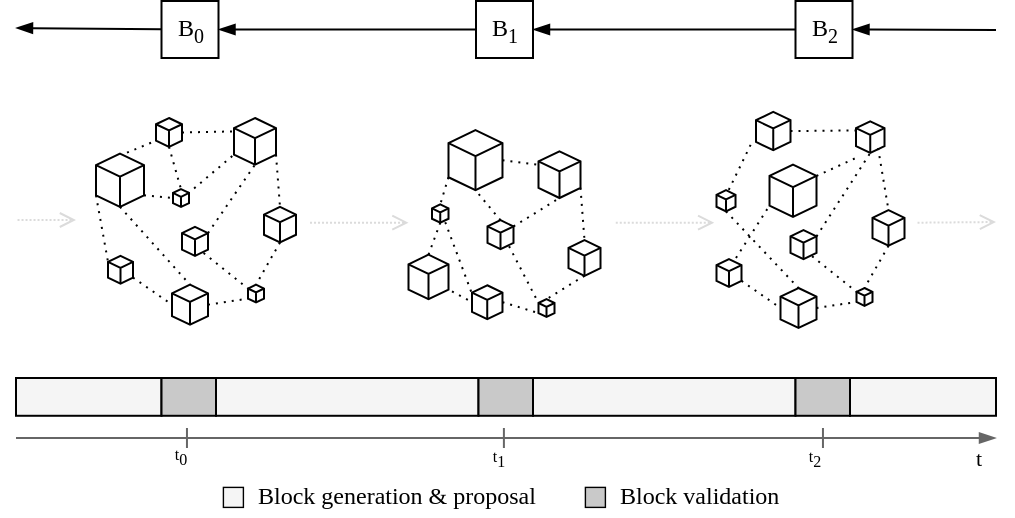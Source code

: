 <mxfile version="20.6.0" type="device"><diagram id="52Fil-ZEFSXjxUA1MLYX" name="Page-1"><mxGraphModel dx="903" dy="497" grid="1" gridSize="10" guides="1" tooltips="1" connect="1" arrows="1" fold="1" page="1" pageScale="1" pageWidth="850" pageHeight="1100" math="0" shadow="0"><root><mxCell id="0"/><mxCell id="1" parent="0"/><mxCell id="xzdlSLWQB2oc0SNIqDVP-1" value="" style="endArrow=blockThin;html=1;rounded=0;endFill=1;fillColor=#f5f5f5;strokeColor=#666666;" parent="1" edge="1"><mxGeometry width="50" height="50" relative="1" as="geometry"><mxPoint x="150" y="340" as="sourcePoint"/><mxPoint x="640" y="340" as="targetPoint"/></mxGeometry></mxCell><mxCell id="xzdlSLWQB2oc0SNIqDVP-2" value="t" style="edgeLabel;html=1;align=center;verticalAlign=middle;resizable=0;points=[];fontFamily=Times New Roman;" parent="xzdlSLWQB2oc0SNIqDVP-1" vertex="1" connectable="0"><mxGeometry x="0.936" y="-2" relative="1" as="geometry"><mxPoint x="6" y="8" as="offset"/></mxGeometry></mxCell><mxCell id="xzdlSLWQB2oc0SNIqDVP-86" value="t&lt;sub style=&quot;font-size: 8px;&quot;&gt;0&lt;/sub&gt;" style="edgeLabel;html=1;align=center;verticalAlign=middle;resizable=0;points=[];fontFamily=Times New Roman;fontSize=8;" parent="xzdlSLWQB2oc0SNIqDVP-1" vertex="1" connectable="0"><mxGeometry x="-0.692" y="2" relative="1" as="geometry"><mxPoint x="6" y="12" as="offset"/></mxGeometry></mxCell><mxCell id="xzdlSLWQB2oc0SNIqDVP-4" value="" style="html=1;whiteSpace=wrap;shape=isoCube2;backgroundOutline=1;isoAngle=15;aspect=fixed;" parent="1" vertex="1"><mxGeometry x="190" y="197.78" width="24" height="26.66" as="geometry"/></mxCell><mxCell id="xzdlSLWQB2oc0SNIqDVP-5" value="" style="html=1;whiteSpace=wrap;shape=isoCube2;backgroundOutline=1;isoAngle=15;aspect=fixed;" parent="1" vertex="1"><mxGeometry x="220" y="180" width="13" height="14.45" as="geometry"/></mxCell><mxCell id="xzdlSLWQB2oc0SNIqDVP-6" value="" style="html=1;whiteSpace=wrap;shape=isoCube2;backgroundOutline=1;isoAngle=15;aspect=fixed;" parent="1" vertex="1"><mxGeometry x="274" y="224.44" width="16" height="17.78" as="geometry"/></mxCell><mxCell id="xzdlSLWQB2oc0SNIqDVP-7" value="" style="html=1;whiteSpace=wrap;shape=isoCube2;backgroundOutline=1;isoAngle=15;aspect=fixed;" parent="1" vertex="1"><mxGeometry x="266" y="263.34" width="8" height="8.89" as="geometry"/></mxCell><mxCell id="xzdlSLWQB2oc0SNIqDVP-8" value="" style="html=1;whiteSpace=wrap;shape=isoCube2;backgroundOutline=1;isoAngle=15;aspect=fixed;" parent="1" vertex="1"><mxGeometry x="228" y="263.34" width="18" height="20" as="geometry"/></mxCell><mxCell id="xzdlSLWQB2oc0SNIqDVP-9" value="" style="html=1;whiteSpace=wrap;shape=isoCube2;backgroundOutline=1;isoAngle=15;aspect=fixed;" parent="1" vertex="1"><mxGeometry x="233" y="234.45" width="13" height="14.45" as="geometry"/></mxCell><mxCell id="xzdlSLWQB2oc0SNIqDVP-10" value="" style="html=1;whiteSpace=wrap;shape=isoCube2;backgroundOutline=1;isoAngle=15;aspect=fixed;" parent="1" vertex="1"><mxGeometry x="259" y="180.0" width="21" height="23.34" as="geometry"/></mxCell><mxCell id="xzdlSLWQB2oc0SNIqDVP-11" value="" style="html=1;whiteSpace=wrap;shape=isoCube2;backgroundOutline=1;isoAngle=15;aspect=fixed;" parent="1" vertex="1"><mxGeometry x="196" y="248.9" width="12.5" height="13.89" as="geometry"/></mxCell><mxCell id="xzdlSLWQB2oc0SNIqDVP-13" value="" style="html=1;whiteSpace=wrap;shape=isoCube2;backgroundOutline=1;isoAngle=15;aspect=fixed;" parent="1" vertex="1"><mxGeometry x="228.5" y="215.55" width="8" height="8.89" as="geometry"/></mxCell><mxCell id="xzdlSLWQB2oc0SNIqDVP-14" value="" style="endArrow=none;dashed=1;html=1;dashPattern=1 3;strokeWidth=1;rounded=0;entryX=0;entryY=0;entryDx=0;entryDy=18.298;entryPerimeter=0;" parent="1" target="xzdlSLWQB2oc0SNIqDVP-10" edge="1"><mxGeometry width="50" height="50" relative="1" as="geometry"><mxPoint x="236" y="217.78" as="sourcePoint"/><mxPoint x="256" y="197.78" as="targetPoint"/></mxGeometry></mxCell><mxCell id="xzdlSLWQB2oc0SNIqDVP-16" value="" style="endArrow=none;dashed=1;html=1;dashPattern=1 3;strokeWidth=1;rounded=0;entryX=-0.145;entryY=0.839;entryDx=0;entryDy=0;entryPerimeter=0;exitX=0.646;exitY=-0.017;exitDx=0;exitDy=0;exitPerimeter=0;" parent="1" source="xzdlSLWQB2oc0SNIqDVP-4" target="xzdlSLWQB2oc0SNIqDVP-5" edge="1"><mxGeometry width="50" height="50" relative="1" as="geometry"><mxPoint x="196" y="247.78" as="sourcePoint"/><mxPoint x="246" y="197.78" as="targetPoint"/></mxGeometry></mxCell><mxCell id="xzdlSLWQB2oc0SNIqDVP-17" value="" style="endArrow=none;dashed=1;html=1;dashPattern=1 3;strokeWidth=1;rounded=0;entryX=0.5;entryY=1;entryDx=0;entryDy=0;entryPerimeter=0;exitX=0;exitY=0;exitDx=13;exitDy=3.121;exitPerimeter=0;" parent="1" source="xzdlSLWQB2oc0SNIqDVP-9" target="xzdlSLWQB2oc0SNIqDVP-10" edge="1"><mxGeometry width="50" height="50" relative="1" as="geometry"><mxPoint x="246" y="227.78" as="sourcePoint"/><mxPoint x="269" y="208.298" as="targetPoint"/></mxGeometry></mxCell><mxCell id="xzdlSLWQB2oc0SNIqDVP-18" value="" style="endArrow=none;dashed=1;html=1;dashPattern=1 3;strokeWidth=1;rounded=0;entryX=0.5;entryY=0;entryDx=0;entryDy=0;entryPerimeter=0;exitX=0.5;exitY=1;exitDx=0;exitDy=0;exitPerimeter=0;" parent="1" source="xzdlSLWQB2oc0SNIqDVP-6" target="xzdlSLWQB2oc0SNIqDVP-7" edge="1"><mxGeometry width="50" height="50" relative="1" as="geometry"><mxPoint x="262" y="247.571" as="sourcePoint"/><mxPoint x="279.5" y="213.34" as="targetPoint"/></mxGeometry></mxCell><mxCell id="xzdlSLWQB2oc0SNIqDVP-19" value="" style="endArrow=none;dashed=1;html=1;dashPattern=1 3;strokeWidth=1;rounded=0;entryX=0.5;entryY=0;entryDx=0;entryDy=0;entryPerimeter=0;exitX=0.5;exitY=1;exitDx=0;exitDy=0;exitPerimeter=0;" parent="1" source="xzdlSLWQB2oc0SNIqDVP-4" target="xzdlSLWQB2oc0SNIqDVP-8" edge="1"><mxGeometry width="50" height="50" relative="1" as="geometry"><mxPoint x="292" y="252.22" as="sourcePoint"/><mxPoint x="280.0" y="273.34" as="targetPoint"/></mxGeometry></mxCell><mxCell id="xzdlSLWQB2oc0SNIqDVP-21" value="" style="endArrow=none;dashed=1;html=1;dashPattern=1 3;strokeWidth=1;rounded=0;entryX=0;entryY=0;entryDx=0;entryDy=1.921;entryPerimeter=0;exitX=0.83;exitY=0.901;exitDx=0;exitDy=0;exitPerimeter=0;" parent="1" source="xzdlSLWQB2oc0SNIqDVP-9" target="xzdlSLWQB2oc0SNIqDVP-7" edge="1"><mxGeometry width="50" height="50" relative="1" as="geometry"><mxPoint x="242.5" y="234.44" as="sourcePoint"/><mxPoint x="212.25" y="258.9" as="targetPoint"/></mxGeometry></mxCell><mxCell id="xzdlSLWQB2oc0SNIqDVP-22" value="" style="endArrow=none;dashed=1;html=1;dashPattern=1 3;strokeWidth=1;rounded=0;entryX=0.5;entryY=0;entryDx=0;entryDy=0;entryPerimeter=0;exitX=0;exitY=0;exitDx=21;exitDy=18.298;exitPerimeter=0;" parent="1" source="xzdlSLWQB2oc0SNIqDVP-10" target="xzdlSLWQB2oc0SNIqDVP-6" edge="1"><mxGeometry width="50" height="50" relative="1" as="geometry"><mxPoint x="252.5" y="244.44" as="sourcePoint"/><mxPoint x="222.25" y="268.9" as="targetPoint"/></mxGeometry></mxCell><mxCell id="xzdlSLWQB2oc0SNIqDVP-23" value="" style="endArrow=none;dashed=1;html=1;dashPattern=1 3;strokeWidth=1;rounded=0;entryX=-0.022;entryY=0.288;entryDx=0;entryDy=0;entryPerimeter=0;exitX=1;exitY=0.5;exitDx=0;exitDy=0;exitPerimeter=0;" parent="1" source="xzdlSLWQB2oc0SNIqDVP-5" target="xzdlSLWQB2oc0SNIqDVP-10" edge="1"><mxGeometry width="50" height="50" relative="1" as="geometry"><mxPoint x="290" y="208.298" as="sourcePoint"/><mxPoint x="292" y="234.44" as="targetPoint"/></mxGeometry></mxCell><mxCell id="xzdlSLWQB2oc0SNIqDVP-26" value="" style="endArrow=none;dashed=1;html=1;dashPattern=1 3;strokeWidth=1;rounded=0;entryX=0;entryY=0;entryDx=0;entryDy=3.001;entryPerimeter=0;exitX=0;exitY=0;exitDx=0;exitDy=20.898;exitPerimeter=0;" parent="1" source="xzdlSLWQB2oc0SNIqDVP-4" target="xzdlSLWQB2oc0SNIqDVP-11" edge="1"><mxGeometry width="50" height="50" relative="1" as="geometry"><mxPoint x="300" y="218.298" as="sourcePoint"/><mxPoint x="302" y="244.44" as="targetPoint"/></mxGeometry></mxCell><mxCell id="xzdlSLWQB2oc0SNIqDVP-27" value="" style="endArrow=none;dashed=1;html=1;dashPattern=1 3;strokeWidth=1;rounded=0;entryX=0;entryY=0;entryDx=0;entryDy=6.969;entryPerimeter=0;exitX=1;exitY=0.5;exitDx=0;exitDy=0;exitPerimeter=0;" parent="1" source="xzdlSLWQB2oc0SNIqDVP-8" target="xzdlSLWQB2oc0SNIqDVP-7" edge="1"><mxGeometry width="50" height="50" relative="1" as="geometry"><mxPoint x="246" y="272.228" as="sourcePoint"/><mxPoint x="252" y="305.451" as="targetPoint"/></mxGeometry></mxCell><mxCell id="xzdlSLWQB2oc0SNIqDVP-28" value="" style="endArrow=none;dashed=1;html=1;dashPattern=1 3;strokeWidth=1;rounded=0;entryX=0;entryY=0.5;entryDx=0;entryDy=0;entryPerimeter=0;exitX=0;exitY=0;exitDx=12.5;exitDy=10.889;exitPerimeter=0;" parent="1" source="xzdlSLWQB2oc0SNIqDVP-11" target="xzdlSLWQB2oc0SNIqDVP-8" edge="1"><mxGeometry width="50" height="50" relative="1" as="geometry"><mxPoint x="210" y="238.678" as="sourcePoint"/><mxPoint x="216" y="271.901" as="targetPoint"/></mxGeometry></mxCell><mxCell id="xzdlSLWQB2oc0SNIqDVP-29" value="" style="endArrow=none;dashed=1;html=1;dashPattern=1 3;strokeWidth=1;rounded=0;entryX=0;entryY=0.5;entryDx=0;entryDy=0;entryPerimeter=0;exitX=0;exitY=0;exitDx=24.0;exitDy=20.898;exitPerimeter=0;" parent="1" source="xzdlSLWQB2oc0SNIqDVP-4" target="xzdlSLWQB2oc0SNIqDVP-13" edge="1"><mxGeometry width="50" height="50" relative="1" as="geometry"><mxPoint x="212" y="234.44" as="sourcePoint"/><mxPoint x="247" y="273.34" as="targetPoint"/></mxGeometry></mxCell><mxCell id="xzdlSLWQB2oc0SNIqDVP-30" value="" style="endArrow=none;dashed=1;html=1;dashPattern=1 3;strokeWidth=1;rounded=0;entryX=0.5;entryY=0;entryDx=0;entryDy=0;entryPerimeter=0;exitX=0.5;exitY=1;exitDx=0;exitDy=0;exitPerimeter=0;" parent="1" source="xzdlSLWQB2oc0SNIqDVP-5" target="xzdlSLWQB2oc0SNIqDVP-13" edge="1"><mxGeometry width="50" height="50" relative="1" as="geometry"><mxPoint x="224" y="228.678" as="sourcePoint"/><mxPoint x="238.5" y="229.995" as="targetPoint"/></mxGeometry></mxCell><mxCell id="xzdlSLWQB2oc0SNIqDVP-31" value="B&lt;sub&gt;0&lt;/sub&gt;" style="whiteSpace=wrap;html=1;aspect=fixed;fontFamily=Times New Roman;" parent="1" vertex="1"><mxGeometry x="222.75" y="121.5" width="28.5" height="28.5" as="geometry"/></mxCell><mxCell id="xzdlSLWQB2oc0SNIqDVP-82" style="edgeStyle=orthogonalEdgeStyle;rounded=0;orthogonalLoop=1;jettySize=auto;html=1;entryX=1;entryY=0.5;entryDx=0;entryDy=0;strokeWidth=1;endArrow=blockThin;endFill=1;" parent="1" source="xzdlSLWQB2oc0SNIqDVP-32" target="xzdlSLWQB2oc0SNIqDVP-31" edge="1"><mxGeometry relative="1" as="geometry"/></mxCell><mxCell id="xzdlSLWQB2oc0SNIqDVP-32" value="B&lt;sub&gt;1&lt;/sub&gt;" style="whiteSpace=wrap;html=1;aspect=fixed;fontFamily=Times New Roman;" parent="1" vertex="1"><mxGeometry x="380" y="121.5" width="28.5" height="28.5" as="geometry"/></mxCell><mxCell id="xzdlSLWQB2oc0SNIqDVP-81" style="edgeStyle=orthogonalEdgeStyle;rounded=0;orthogonalLoop=1;jettySize=auto;html=1;entryX=1;entryY=0.5;entryDx=0;entryDy=0;strokeWidth=1;endArrow=blockThin;endFill=1;" parent="1" source="xzdlSLWQB2oc0SNIqDVP-33" target="xzdlSLWQB2oc0SNIqDVP-32" edge="1"><mxGeometry relative="1" as="geometry"/></mxCell><mxCell id="xzdlSLWQB2oc0SNIqDVP-33" value="B&lt;sub&gt;2&lt;/sub&gt;" style="whiteSpace=wrap;html=1;aspect=fixed;fontFamily=Times New Roman;" parent="1" vertex="1"><mxGeometry x="539.75" y="121.5" width="28.5" height="28.5" as="geometry"/></mxCell><mxCell id="xzdlSLWQB2oc0SNIqDVP-34" value="" style="html=1;whiteSpace=wrap;shape=isoCube2;backgroundOutline=1;isoAngle=15;aspect=fixed;" parent="1" vertex="1"><mxGeometry x="358" y="223.2" width="8.25" height="9.16" as="geometry"/></mxCell><mxCell id="xzdlSLWQB2oc0SNIqDVP-35" value="" style="html=1;whiteSpace=wrap;shape=isoCube2;backgroundOutline=1;isoAngle=15;aspect=fixed;" parent="1" vertex="1"><mxGeometry x="366.25" y="186.11" width="26.99" height="30" as="geometry"/></mxCell><mxCell id="xzdlSLWQB2oc0SNIqDVP-36" value="" style="html=1;whiteSpace=wrap;shape=isoCube2;backgroundOutline=1;isoAngle=15;aspect=fixed;" parent="1" vertex="1"><mxGeometry x="426.25" y="241.11" width="16" height="17.78" as="geometry"/></mxCell><mxCell id="xzdlSLWQB2oc0SNIqDVP-37" value="" style="html=1;whiteSpace=wrap;shape=isoCube2;backgroundOutline=1;isoAngle=15;aspect=fixed;" parent="1" vertex="1"><mxGeometry x="411.25" y="270.57" width="8" height="8.89" as="geometry"/></mxCell><mxCell id="xzdlSLWQB2oc0SNIqDVP-38" value="" style="html=1;whiteSpace=wrap;shape=isoCube2;backgroundOutline=1;isoAngle=15;aspect=fixed;" parent="1" vertex="1"><mxGeometry x="378" y="263.62" width="15.24" height="16.93" as="geometry"/></mxCell><mxCell id="xzdlSLWQB2oc0SNIqDVP-39" value="" style="html=1;whiteSpace=wrap;shape=isoCube2;backgroundOutline=1;isoAngle=15;aspect=fixed;" parent="1" vertex="1"><mxGeometry x="385.75" y="231.1" width="13" height="14.45" as="geometry"/></mxCell><mxCell id="xzdlSLWQB2oc0SNIqDVP-40" value="" style="html=1;whiteSpace=wrap;shape=isoCube2;backgroundOutline=1;isoAngle=15;aspect=fixed;" parent="1" vertex="1"><mxGeometry x="411.25" y="196.67" width="21" height="23.34" as="geometry"/></mxCell><mxCell id="xzdlSLWQB2oc0SNIqDVP-41" value="" style="html=1;whiteSpace=wrap;shape=isoCube2;backgroundOutline=1;isoAngle=15;aspect=fixed;" parent="1" vertex="1"><mxGeometry x="346.25" y="248.35" width="20" height="22.22" as="geometry"/></mxCell><mxCell id="xzdlSLWQB2oc0SNIqDVP-44" value="" style="endArrow=none;dashed=1;html=1;dashPattern=1 3;strokeWidth=1;rounded=0;entryX=0.5;entryY=1;entryDx=0;entryDy=0;entryPerimeter=0;exitX=0.5;exitY=0;exitDx=0;exitDy=0;exitPerimeter=0;" parent="1" source="xzdlSLWQB2oc0SNIqDVP-39" target="xzdlSLWQB2oc0SNIqDVP-35" edge="1"><mxGeometry width="50" height="50" relative="1" as="geometry"><mxPoint x="348.25" y="264.45" as="sourcePoint"/><mxPoint x="398.25" y="214.45" as="targetPoint"/></mxGeometry></mxCell><mxCell id="xzdlSLWQB2oc0SNIqDVP-45" value="" style="endArrow=none;dashed=1;html=1;dashPattern=1 3;strokeWidth=1;rounded=0;entryX=0.5;entryY=1;entryDx=0;entryDy=0;entryPerimeter=0;exitX=0;exitY=0;exitDx=13;exitDy=3.121;exitPerimeter=0;" parent="1" source="xzdlSLWQB2oc0SNIqDVP-39" target="xzdlSLWQB2oc0SNIqDVP-40" edge="1"><mxGeometry width="50" height="50" relative="1" as="geometry"><mxPoint x="398.25" y="244.45" as="sourcePoint"/><mxPoint x="421.25" y="224.968" as="targetPoint"/></mxGeometry></mxCell><mxCell id="xzdlSLWQB2oc0SNIqDVP-46" value="" style="endArrow=none;dashed=1;html=1;dashPattern=1 3;strokeWidth=1;rounded=0;entryX=0.5;entryY=0;entryDx=0;entryDy=0;entryPerimeter=0;exitX=0.5;exitY=1;exitDx=0;exitDy=0;exitPerimeter=0;" parent="1" source="xzdlSLWQB2oc0SNIqDVP-36" target="xzdlSLWQB2oc0SNIqDVP-37" edge="1"><mxGeometry width="50" height="50" relative="1" as="geometry"><mxPoint x="414.25" y="264.241" as="sourcePoint"/><mxPoint x="431.75" y="230.01" as="targetPoint"/></mxGeometry></mxCell><mxCell id="xzdlSLWQB2oc0SNIqDVP-48" value="" style="endArrow=none;dashed=1;html=1;dashPattern=1 3;strokeWidth=1;rounded=0;entryX=0;entryY=0;entryDx=0;entryDy=1.921;entryPerimeter=0;exitX=0.83;exitY=0.901;exitDx=0;exitDy=0;exitPerimeter=0;" parent="1" source="xzdlSLWQB2oc0SNIqDVP-39" target="xzdlSLWQB2oc0SNIqDVP-37" edge="1"><mxGeometry width="50" height="50" relative="1" as="geometry"><mxPoint x="394.75" y="251.11" as="sourcePoint"/><mxPoint x="364.5" y="275.57" as="targetPoint"/></mxGeometry></mxCell><mxCell id="xzdlSLWQB2oc0SNIqDVP-49" value="" style="endArrow=none;dashed=1;html=1;dashPattern=1 3;strokeWidth=1;rounded=0;entryX=0.5;entryY=0;entryDx=0;entryDy=0;entryPerimeter=0;exitX=0;exitY=0;exitDx=21;exitDy=18.298;exitPerimeter=0;" parent="1" source="xzdlSLWQB2oc0SNIqDVP-40" target="xzdlSLWQB2oc0SNIqDVP-36" edge="1"><mxGeometry width="50" height="50" relative="1" as="geometry"><mxPoint x="404.75" y="261.11" as="sourcePoint"/><mxPoint x="374.5" y="285.57" as="targetPoint"/></mxGeometry></mxCell><mxCell id="xzdlSLWQB2oc0SNIqDVP-50" value="" style="endArrow=none;dashed=1;html=1;dashPattern=1 3;strokeWidth=1;rounded=0;entryX=-0.022;entryY=0.288;entryDx=0;entryDy=0;entryPerimeter=0;exitX=1;exitY=0.5;exitDx=0;exitDy=0;exitPerimeter=0;" parent="1" source="xzdlSLWQB2oc0SNIqDVP-35" target="xzdlSLWQB2oc0SNIqDVP-40" edge="1"><mxGeometry width="50" height="50" relative="1" as="geometry"><mxPoint x="442.25" y="224.968" as="sourcePoint"/><mxPoint x="444.25" y="251.11" as="targetPoint"/></mxGeometry></mxCell><mxCell id="xzdlSLWQB2oc0SNIqDVP-51" value="" style="endArrow=none;dashed=1;html=1;dashPattern=1 3;strokeWidth=1;rounded=0;entryX=0.5;entryY=0;entryDx=0;entryDy=0;entryPerimeter=0;exitX=0.5;exitY=1;exitDx=0;exitDy=0;exitPerimeter=0;" parent="1" source="xzdlSLWQB2oc0SNIqDVP-34" target="xzdlSLWQB2oc0SNIqDVP-41" edge="1"><mxGeometry width="50" height="50" relative="1" as="geometry"><mxPoint x="452.25" y="234.968" as="sourcePoint"/><mxPoint x="454.25" y="261.11" as="targetPoint"/></mxGeometry></mxCell><mxCell id="xzdlSLWQB2oc0SNIqDVP-52" value="" style="endArrow=none;dashed=1;html=1;dashPattern=1 3;strokeWidth=1;rounded=0;entryX=0;entryY=0;entryDx=0;entryDy=6.969;entryPerimeter=0;exitX=1;exitY=0.5;exitDx=0;exitDy=0;exitPerimeter=0;" parent="1" source="xzdlSLWQB2oc0SNIqDVP-38" target="xzdlSLWQB2oc0SNIqDVP-37" edge="1"><mxGeometry width="50" height="50" relative="1" as="geometry"><mxPoint x="398.25" y="288.898" as="sourcePoint"/><mxPoint x="404.25" y="322.121" as="targetPoint"/></mxGeometry></mxCell><mxCell id="xzdlSLWQB2oc0SNIqDVP-53" value="" style="endArrow=none;dashed=1;html=1;dashPattern=1 3;strokeWidth=1;rounded=0;entryX=0;entryY=0.5;entryDx=0;entryDy=0;entryPerimeter=0;" parent="1" target="xzdlSLWQB2oc0SNIqDVP-38" edge="1"><mxGeometry width="50" height="50" relative="1" as="geometry"><mxPoint x="368" y="266.67" as="sourcePoint"/><mxPoint x="368.25" y="288.571" as="targetPoint"/></mxGeometry></mxCell><mxCell id="xzdlSLWQB2oc0SNIqDVP-56" value="" style="html=1;whiteSpace=wrap;shape=isoCube2;backgroundOutline=1;isoAngle=15;aspect=fixed;" parent="1" vertex="1"><mxGeometry x="500.25" y="216.11" width="9.51" height="10.56" as="geometry"/></mxCell><mxCell id="xzdlSLWQB2oc0SNIqDVP-57" value="" style="html=1;whiteSpace=wrap;shape=isoCube2;backgroundOutline=1;isoAngle=15;aspect=fixed;" parent="1" vertex="1"><mxGeometry x="520" y="176.94" width="17.25" height="19.17" as="geometry"/></mxCell><mxCell id="xzdlSLWQB2oc0SNIqDVP-58" value="" style="html=1;whiteSpace=wrap;shape=isoCube2;backgroundOutline=1;isoAngle=15;aspect=fixed;" parent="1" vertex="1"><mxGeometry x="578.25" y="226.1" width="16" height="17.78" as="geometry"/></mxCell><mxCell id="xzdlSLWQB2oc0SNIqDVP-59" value="" style="html=1;whiteSpace=wrap;shape=isoCube2;backgroundOutline=1;isoAngle=15;aspect=fixed;" parent="1" vertex="1"><mxGeometry x="570.25" y="265.0" width="8" height="8.89" as="geometry"/></mxCell><mxCell id="xzdlSLWQB2oc0SNIqDVP-60" value="" style="html=1;whiteSpace=wrap;shape=isoCube2;backgroundOutline=1;isoAngle=15;aspect=fixed;" parent="1" vertex="1"><mxGeometry x="532.25" y="265.0" width="18" height="20" as="geometry"/></mxCell><mxCell id="xzdlSLWQB2oc0SNIqDVP-61" value="" style="html=1;whiteSpace=wrap;shape=isoCube2;backgroundOutline=1;isoAngle=15;aspect=fixed;" parent="1" vertex="1"><mxGeometry x="537.25" y="236.11" width="13" height="14.45" as="geometry"/></mxCell><mxCell id="xzdlSLWQB2oc0SNIqDVP-62" value="" style="html=1;whiteSpace=wrap;shape=isoCube2;backgroundOutline=1;isoAngle=15;aspect=fixed;" parent="1" vertex="1"><mxGeometry x="570" y="181.66" width="14.25" height="15.84" as="geometry"/></mxCell><mxCell id="xzdlSLWQB2oc0SNIqDVP-63" value="" style="html=1;whiteSpace=wrap;shape=isoCube2;backgroundOutline=1;isoAngle=15;aspect=fixed;" parent="1" vertex="1"><mxGeometry x="500.25" y="250.56" width="12.5" height="13.89" as="geometry"/></mxCell><mxCell id="xzdlSLWQB2oc0SNIqDVP-64" value="" style="html=1;whiteSpace=wrap;shape=isoCube2;backgroundOutline=1;isoAngle=15;aspect=fixed;" parent="1" vertex="1"><mxGeometry x="526.76" y="203.34" width="23.49" height="26.1" as="geometry"/></mxCell><mxCell id="xzdlSLWQB2oc0SNIqDVP-65" value="" style="endArrow=none;dashed=1;html=1;dashPattern=1 3;strokeWidth=1;rounded=0;entryX=0;entryY=0;entryDx=0;entryDy=18.298;entryPerimeter=0;exitX=0;exitY=0;exitDx=23.49;exitDy=5.639;exitPerimeter=0;" parent="1" source="xzdlSLWQB2oc0SNIqDVP-64" target="xzdlSLWQB2oc0SNIqDVP-62" edge="1"><mxGeometry width="50" height="50" relative="1" as="geometry"><mxPoint x="540.25" y="219.44" as="sourcePoint"/><mxPoint x="560.25" y="199.44" as="targetPoint"/></mxGeometry></mxCell><mxCell id="xzdlSLWQB2oc0SNIqDVP-66" value="" style="endArrow=none;dashed=1;html=1;dashPattern=1 3;strokeWidth=1;rounded=0;entryX=-0.145;entryY=0.839;entryDx=0;entryDy=0;entryPerimeter=0;exitX=0.646;exitY=-0.017;exitDx=0;exitDy=0;exitPerimeter=0;" parent="1" source="xzdlSLWQB2oc0SNIqDVP-56" target="xzdlSLWQB2oc0SNIqDVP-57" edge="1"><mxGeometry width="50" height="50" relative="1" as="geometry"><mxPoint x="500.25" y="249.44" as="sourcePoint"/><mxPoint x="550.25" y="199.44" as="targetPoint"/></mxGeometry></mxCell><mxCell id="xzdlSLWQB2oc0SNIqDVP-67" value="" style="endArrow=none;dashed=1;html=1;dashPattern=1 3;strokeWidth=1;rounded=0;entryX=0.5;entryY=1;entryDx=0;entryDy=0;entryPerimeter=0;exitX=0;exitY=0;exitDx=13;exitDy=3.121;exitPerimeter=0;" parent="1" source="xzdlSLWQB2oc0SNIqDVP-61" target="xzdlSLWQB2oc0SNIqDVP-62" edge="1"><mxGeometry width="50" height="50" relative="1" as="geometry"><mxPoint x="550.25" y="229.44" as="sourcePoint"/><mxPoint x="573.25" y="209.958" as="targetPoint"/></mxGeometry></mxCell><mxCell id="xzdlSLWQB2oc0SNIqDVP-68" value="" style="endArrow=none;dashed=1;html=1;dashPattern=1 3;strokeWidth=1;rounded=0;entryX=0.5;entryY=0;entryDx=0;entryDy=0;entryPerimeter=0;exitX=0.5;exitY=1;exitDx=0;exitDy=0;exitPerimeter=0;" parent="1" source="xzdlSLWQB2oc0SNIqDVP-58" target="xzdlSLWQB2oc0SNIqDVP-59" edge="1"><mxGeometry width="50" height="50" relative="1" as="geometry"><mxPoint x="566.25" y="249.231" as="sourcePoint"/><mxPoint x="583.75" y="215.0" as="targetPoint"/></mxGeometry></mxCell><mxCell id="xzdlSLWQB2oc0SNIqDVP-69" value="" style="endArrow=none;dashed=1;html=1;dashPattern=1 3;strokeWidth=1;rounded=0;entryX=0.5;entryY=0;entryDx=0;entryDy=0;entryPerimeter=0;exitX=0.5;exitY=1;exitDx=0;exitDy=0;exitPerimeter=0;" parent="1" source="xzdlSLWQB2oc0SNIqDVP-56" target="xzdlSLWQB2oc0SNIqDVP-60" edge="1"><mxGeometry width="50" height="50" relative="1" as="geometry"><mxPoint x="596.25" y="253.88" as="sourcePoint"/><mxPoint x="584.25" y="275.0" as="targetPoint"/></mxGeometry></mxCell><mxCell id="xzdlSLWQB2oc0SNIqDVP-70" value="" style="endArrow=none;dashed=1;html=1;dashPattern=1 3;strokeWidth=1;rounded=0;entryX=0;entryY=0;entryDx=0;entryDy=1.921;entryPerimeter=0;exitX=0.83;exitY=0.901;exitDx=0;exitDy=0;exitPerimeter=0;" parent="1" source="xzdlSLWQB2oc0SNIqDVP-61" target="xzdlSLWQB2oc0SNIqDVP-59" edge="1"><mxGeometry width="50" height="50" relative="1" as="geometry"><mxPoint x="546.75" y="236.1" as="sourcePoint"/><mxPoint x="516.5" y="260.56" as="targetPoint"/></mxGeometry></mxCell><mxCell id="xzdlSLWQB2oc0SNIqDVP-71" value="" style="endArrow=none;dashed=1;html=1;dashPattern=1 3;strokeWidth=1;rounded=0;entryX=0.5;entryY=0;entryDx=0;entryDy=0;entryPerimeter=0;exitX=0.775;exitY=0.848;exitDx=0;exitDy=0;exitPerimeter=0;" parent="1" source="xzdlSLWQB2oc0SNIqDVP-62" target="xzdlSLWQB2oc0SNIqDVP-58" edge="1"><mxGeometry width="50" height="50" relative="1" as="geometry"><mxPoint x="556.75" y="246.1" as="sourcePoint"/><mxPoint x="526.5" y="270.56" as="targetPoint"/></mxGeometry></mxCell><mxCell id="xzdlSLWQB2oc0SNIqDVP-72" value="" style="endArrow=none;dashed=1;html=1;dashPattern=1 3;strokeWidth=1;rounded=0;entryX=-0.022;entryY=0.288;entryDx=0;entryDy=0;entryPerimeter=0;exitX=1;exitY=0.5;exitDx=0;exitDy=0;exitPerimeter=0;" parent="1" source="xzdlSLWQB2oc0SNIqDVP-57" target="xzdlSLWQB2oc0SNIqDVP-62" edge="1"><mxGeometry width="50" height="50" relative="1" as="geometry"><mxPoint x="594.25" y="209.958" as="sourcePoint"/><mxPoint x="596.25" y="236.1" as="targetPoint"/></mxGeometry></mxCell><mxCell id="xzdlSLWQB2oc0SNIqDVP-74" value="" style="endArrow=none;dashed=1;html=1;dashPattern=1 3;strokeWidth=1;rounded=0;entryX=0;entryY=0;entryDx=0;entryDy=6.969;entryPerimeter=0;exitX=1;exitY=0.5;exitDx=0;exitDy=0;exitPerimeter=0;" parent="1" source="xzdlSLWQB2oc0SNIqDVP-60" target="xzdlSLWQB2oc0SNIqDVP-59" edge="1"><mxGeometry width="50" height="50" relative="1" as="geometry"><mxPoint x="550.25" y="273.888" as="sourcePoint"/><mxPoint x="556.25" y="307.111" as="targetPoint"/></mxGeometry></mxCell><mxCell id="xzdlSLWQB2oc0SNIqDVP-75" value="" style="endArrow=none;dashed=1;html=1;dashPattern=1 3;strokeWidth=1;rounded=0;entryX=0;entryY=0.5;entryDx=0;entryDy=0;entryPerimeter=0;exitX=0;exitY=0;exitDx=12.5;exitDy=10.889;exitPerimeter=0;" parent="1" source="xzdlSLWQB2oc0SNIqDVP-63" target="xzdlSLWQB2oc0SNIqDVP-60" edge="1"><mxGeometry width="50" height="50" relative="1" as="geometry"><mxPoint x="514.25" y="240.338" as="sourcePoint"/><mxPoint x="520.25" y="273.561" as="targetPoint"/></mxGeometry></mxCell><mxCell id="xzdlSLWQB2oc0SNIqDVP-76" value="" style="endArrow=none;dashed=1;html=1;dashPattern=1 3;strokeWidth=1;rounded=0;entryX=0;entryY=0;entryDx=0;entryDy=20.461;entryPerimeter=0;" parent="1" target="xzdlSLWQB2oc0SNIqDVP-64" edge="1"><mxGeometry width="50" height="50" relative="1" as="geometry"><mxPoint x="510" y="250" as="sourcePoint"/><mxPoint x="530" y="220" as="targetPoint"/></mxGeometry></mxCell><mxCell id="xzdlSLWQB2oc0SNIqDVP-78" value="" style="endArrow=none;dashed=1;html=1;dashPattern=1 3;strokeWidth=1;rounded=0;entryX=0;entryY=0;entryDx=0;entryDy=4.321;entryPerimeter=0;exitX=0.805;exitY=0.974;exitDx=0;exitDy=0;exitPerimeter=0;" parent="1" source="xzdlSLWQB2oc0SNIqDVP-34" target="xzdlSLWQB2oc0SNIqDVP-38" edge="1"><mxGeometry width="50" height="50" relative="1" as="geometry"><mxPoint x="364.25" y="251.11" as="sourcePoint"/><mxPoint x="346" y="273.61" as="targetPoint"/></mxGeometry></mxCell><mxCell id="xzdlSLWQB2oc0SNIqDVP-83" value="" style="endArrow=blockThin;html=1;rounded=0;strokeWidth=1;entryX=1;entryY=0.5;entryDx=0;entryDy=0;endFill=1;" parent="1" target="xzdlSLWQB2oc0SNIqDVP-33" edge="1"><mxGeometry width="50" height="50" relative="1" as="geometry"><mxPoint x="640" y="136" as="sourcePoint"/><mxPoint x="490" y="190" as="targetPoint"/></mxGeometry></mxCell><mxCell id="xzdlSLWQB2oc0SNIqDVP-84" value="" style="endArrow=blockThin;html=1;rounded=0;strokeWidth=1;endFill=1;" parent="1" edge="1"><mxGeometry width="50" height="50" relative="1" as="geometry"><mxPoint x="222.75" y="135.66" as="sourcePoint"/><mxPoint x="150" y="135" as="targetPoint"/></mxGeometry></mxCell><mxCell id="xzdlSLWQB2oc0SNIqDVP-85" value="" style="endArrow=none;dashed=1;html=1;dashPattern=1 3;strokeWidth=1;rounded=0;entryX=0.5;entryY=0;entryDx=0;entryDy=0;entryPerimeter=0;exitX=0;exitY=0;exitDx=0;exitDy=23.52;exitPerimeter=0;" parent="1" source="xzdlSLWQB2oc0SNIqDVP-35" target="xzdlSLWQB2oc0SNIqDVP-34" edge="1"><mxGeometry width="50" height="50" relative="1" as="geometry"><mxPoint x="402.25" y="241.1" as="sourcePoint"/><mxPoint x="389.745" y="226.11" as="targetPoint"/></mxGeometry></mxCell><mxCell id="xzdlSLWQB2oc0SNIqDVP-88" value="t&lt;sub style=&quot;font-size: 8px;&quot;&gt;1&lt;/sub&gt;" style="edgeLabel;html=1;align=center;verticalAlign=middle;resizable=0;points=[];fontFamily=Times New Roman;fontSize=8;" parent="1" vertex="1" connectable="0"><mxGeometry x="242.253" y="360" as="geometry"><mxPoint x="148" y="-9" as="offset"/></mxGeometry></mxCell><mxCell id="xzdlSLWQB2oc0SNIqDVP-89" value="t&lt;sub style=&quot;font-size: 8px;&quot;&gt;2&lt;/sub&gt;" style="edgeLabel;html=1;align=center;verticalAlign=middle;resizable=0;points=[];fontFamily=Times New Roman;fontSize=8;" parent="1" vertex="1" connectable="0"><mxGeometry x="400.753" y="360" as="geometry"><mxPoint x="148" y="-9" as="offset"/></mxGeometry></mxCell><mxCell id="xzdlSLWQB2oc0SNIqDVP-90" value="" style="rounded=0;whiteSpace=wrap;html=1;fontSize=5;fontFamily=Times New Roman;sketch=0;fillStyle=solid;jiggle=0;fillColor=#F5F5F5;fontColor=#333333;strokeColor=#000000;" parent="1" vertex="1"><mxGeometry x="150" y="310" width="72.75" height="18.89" as="geometry"/></mxCell><mxCell id="xzdlSLWQB2oc0SNIqDVP-91" value="" style="rounded=0;whiteSpace=wrap;html=1;fontSize=5;fontFamily=Times New Roman;fillColor=#C9C9C9;" parent="1" vertex="1"><mxGeometry x="222.75" y="310" width="27.25" height="18.89" as="geometry"/></mxCell><mxCell id="xzdlSLWQB2oc0SNIqDVP-92" value="" style="rounded=0;whiteSpace=wrap;html=1;fontSize=5;fontFamily=Times New Roman;fillColor=#F5F5F5;" parent="1" vertex="1"><mxGeometry x="250" y="310" width="131.25" height="18.89" as="geometry"/></mxCell><mxCell id="xzdlSLWQB2oc0SNIqDVP-93" value="" style="rounded=0;whiteSpace=wrap;html=1;fontSize=5;fontFamily=Times New Roman;fillColor=#C9C9C9;" parent="1" vertex="1"><mxGeometry x="381.25" y="310" width="27.25" height="18.89" as="geometry"/></mxCell><mxCell id="xzdlSLWQB2oc0SNIqDVP-94" value="" style="rounded=0;whiteSpace=wrap;html=1;fontSize=5;fontFamily=Times New Roman;fillColor=#F5F5F5;" parent="1" vertex="1"><mxGeometry x="408.5" y="310" width="131.25" height="18.89" as="geometry"/></mxCell><mxCell id="xzdlSLWQB2oc0SNIqDVP-95" value="" style="rounded=0;whiteSpace=wrap;html=1;fontSize=5;fontFamily=Times New Roman;fillColor=#C9C9C9;" parent="1" vertex="1"><mxGeometry x="539.75" y="310" width="27.25" height="18.89" as="geometry"/></mxCell><mxCell id="xzdlSLWQB2oc0SNIqDVP-96" value="" style="rounded=0;whiteSpace=wrap;html=1;fontSize=5;fontFamily=Times New Roman;fillColor=#F5F5F5;" parent="1" vertex="1"><mxGeometry x="567" y="310" width="73" height="18.89" as="geometry"/></mxCell><mxCell id="xzdlSLWQB2oc0SNIqDVP-100" value="" style="endArrow=none;html=1;rounded=0;strokeWidth=1;endFill=0;startArrow=open;startFill=0;fillColor=#f5f5f5;strokeColor=#DBDBDB;dashed=1;dashPattern=1 1;" parent="1" edge="1"><mxGeometry width="50" height="50" relative="1" as="geometry"><mxPoint x="346.25" y="232.36" as="sourcePoint"/><mxPoint x="296.25" y="232.36" as="targetPoint"/></mxGeometry></mxCell><mxCell id="xzdlSLWQB2oc0SNIqDVP-101" value="" style="endArrow=none;html=1;rounded=0;strokeWidth=1;endFill=0;startArrow=open;startFill=0;fillColor=#f5f5f5;strokeColor=#DBDBDB;dashed=1;dashPattern=1 1;" parent="1" edge="1"><mxGeometry width="50" height="50" relative="1" as="geometry"><mxPoint x="499.12" y="232.36" as="sourcePoint"/><mxPoint x="449.12" y="232.36" as="targetPoint"/></mxGeometry></mxCell><mxCell id="xzdlSLWQB2oc0SNIqDVP-102" value="" style="endArrow=none;html=1;rounded=0;strokeWidth=1;endFill=0;startArrow=open;startFill=0;fillColor=#f5f5f5;strokeColor=#DBDBDB;dashed=1;dashPattern=1 1;" parent="1" edge="1"><mxGeometry width="50" height="50" relative="1" as="geometry"><mxPoint x="640" y="232" as="sourcePoint"/><mxPoint x="600.0" y="232.36" as="targetPoint"/></mxGeometry></mxCell><mxCell id="xzdlSLWQB2oc0SNIqDVP-103" value="" style="endArrow=none;html=1;rounded=0;strokeWidth=1;endFill=0;startArrow=open;startFill=0;fillColor=#f5f5f5;strokeColor=#DBDBDB;dashed=1;dashPattern=1 1;" parent="1" edge="1"><mxGeometry width="50" height="50" relative="1" as="geometry"><mxPoint x="180" y="231" as="sourcePoint"/><mxPoint x="150" y="231" as="targetPoint"/></mxGeometry></mxCell><mxCell id="xzdlSLWQB2oc0SNIqDVP-104" value="" style="endArrow=none;html=1;rounded=0;strokeWidth=1;fontFamily=Times New Roman;fontSize=8;fillColor=#f5f5f5;strokeColor=#666666;" parent="1" edge="1"><mxGeometry width="50" height="50" relative="1" as="geometry"><mxPoint x="235.48" y="345" as="sourcePoint"/><mxPoint x="235.48" y="335" as="targetPoint"/><Array as="points"><mxPoint x="235.48" y="335"/></Array></mxGeometry></mxCell><mxCell id="xzdlSLWQB2oc0SNIqDVP-105" value="" style="endArrow=none;html=1;rounded=0;strokeWidth=1;fontFamily=Times New Roman;fontSize=8;fillColor=#f5f5f5;strokeColor=#666666;" parent="1" edge="1"><mxGeometry width="50" height="50" relative="1" as="geometry"><mxPoint x="393.95" y="345" as="sourcePoint"/><mxPoint x="393.95" y="335" as="targetPoint"/><Array as="points"><mxPoint x="393.95" y="335"/></Array></mxGeometry></mxCell><mxCell id="xzdlSLWQB2oc0SNIqDVP-106" value="" style="endArrow=none;html=1;rounded=0;strokeWidth=1;fontFamily=Times New Roman;fontSize=8;fillColor=#f5f5f5;strokeColor=#666666;" parent="1" edge="1"><mxGeometry width="50" height="50" relative="1" as="geometry"><mxPoint x="553.48" y="345" as="sourcePoint"/><mxPoint x="553.48" y="335" as="targetPoint"/><Array as="points"><mxPoint x="553.48" y="335"/></Array></mxGeometry></mxCell><mxCell id="OeqHCyz-vULgfuOHJUSr-1" value="" style="whiteSpace=wrap;html=1;aspect=fixed;strokeWidth=0.7;fillColor=#f5f5f5;sketch=0;rounded=0;glass=0;shadow=0;fillStyle=solid;strokeColor=#000000;jiggle=0;hachureGap=-3;fontColor=#333333;" parent="1" vertex="1"><mxGeometry x="253.45" y="364.45" width="10" height="10" as="geometry"/></mxCell><mxCell id="OeqHCyz-vULgfuOHJUSr-4" value="Block generation &amp;amp; proposal" style="rounded=0;whiteSpace=wrap;html=1;fontSize=12;fontFamily=Times New Roman;strokeColor=none;fillColor=none;align=left;" parent="1" vertex="1"><mxGeometry x="269.33" y="360" width="144.72" height="18.89" as="geometry"/></mxCell><mxCell id="OeqHCyz-vULgfuOHJUSr-5" value="" style="whiteSpace=wrap;html=1;aspect=fixed;strokeWidth=0.7;fillColor=#C9C9C9;sketch=0;rounded=0;glass=0;shadow=0;fillStyle=solid;strokeColor=#000000;jiggle=0;hachureGap=-3;fontColor=#333333;" parent="1" vertex="1"><mxGeometry x="434.45" y="364.45" width="10" height="10" as="geometry"/></mxCell><mxCell id="OeqHCyz-vULgfuOHJUSr-6" value="Block validation" style="rounded=0;whiteSpace=wrap;html=1;fontSize=12;fontFamily=Times New Roman;strokeColor=none;fillColor=none;align=left;" parent="1" vertex="1"><mxGeometry x="450.08" y="360" width="84.97" height="18.89" as="geometry"/></mxCell></root></mxGraphModel></diagram></mxfile>